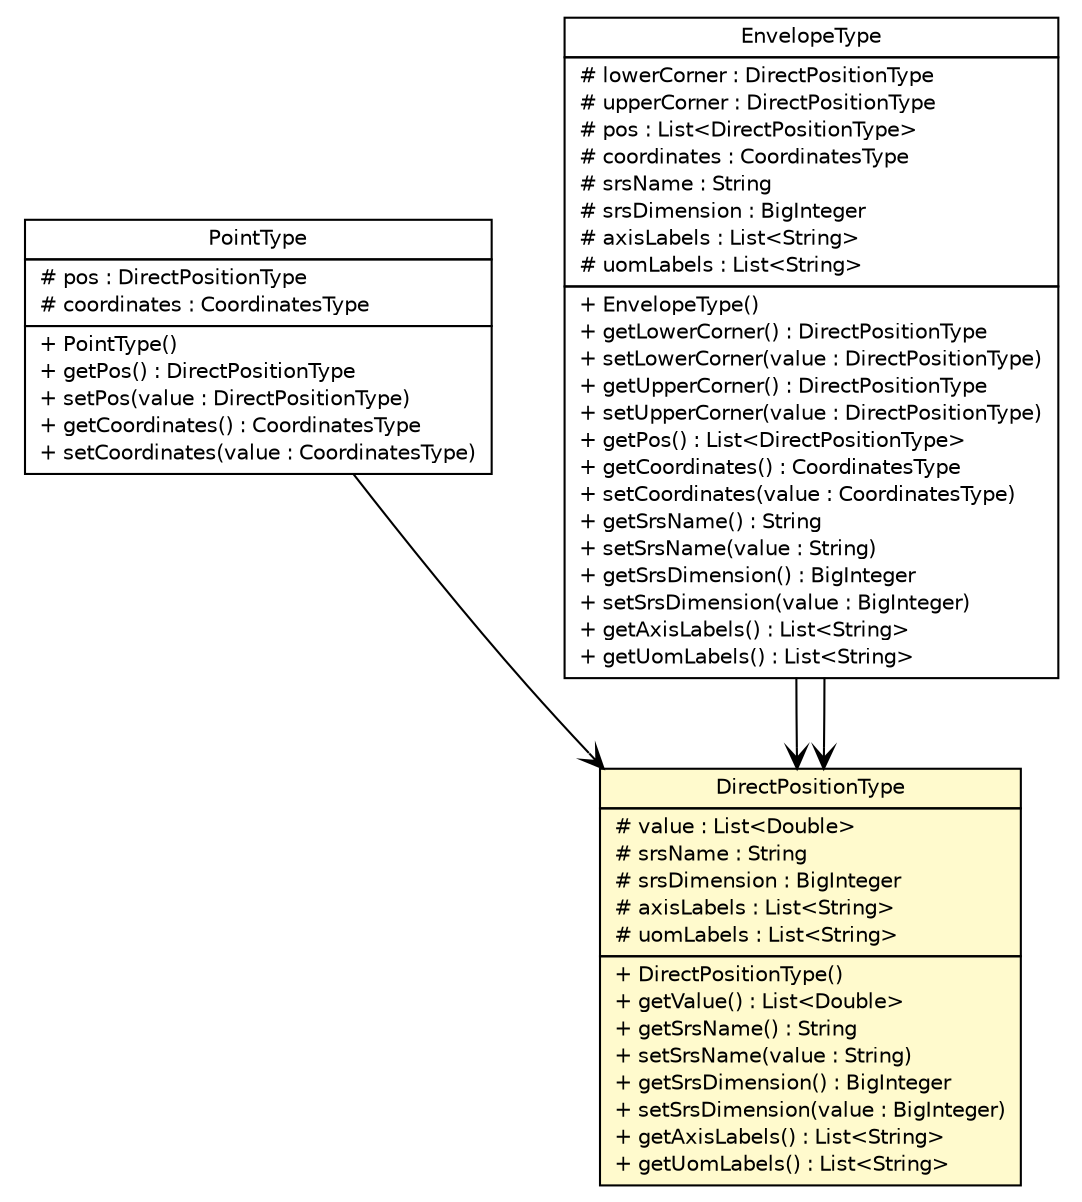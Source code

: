 #!/usr/local/bin/dot
#
# Class diagram 
# Generated by UMLGraph version R5_6-24-gf6e263 (http://www.umlgraph.org/)
#

digraph G {
	edge [fontname="Helvetica",fontsize=10,labelfontname="Helvetica",labelfontsize=10];
	node [fontname="Helvetica",fontsize=10,shape=plaintext];
	nodesep=0.25;
	ranksep=0.5;
	// nl.b3p.topnl.top250nl.PointType
	c13901 [label=<<table title="nl.b3p.topnl.top250nl.PointType" border="0" cellborder="1" cellspacing="0" cellpadding="2" port="p" href="./PointType.html">
		<tr><td><table border="0" cellspacing="0" cellpadding="1">
<tr><td align="center" balign="center"> PointType </td></tr>
		</table></td></tr>
		<tr><td><table border="0" cellspacing="0" cellpadding="1">
<tr><td align="left" balign="left"> # pos : DirectPositionType </td></tr>
<tr><td align="left" balign="left"> # coordinates : CoordinatesType </td></tr>
		</table></td></tr>
		<tr><td><table border="0" cellspacing="0" cellpadding="1">
<tr><td align="left" balign="left"> + PointType() </td></tr>
<tr><td align="left" balign="left"> + getPos() : DirectPositionType </td></tr>
<tr><td align="left" balign="left"> + setPos(value : DirectPositionType) </td></tr>
<tr><td align="left" balign="left"> + getCoordinates() : CoordinatesType </td></tr>
<tr><td align="left" balign="left"> + setCoordinates(value : CoordinatesType) </td></tr>
		</table></td></tr>
		</table>>, URL="./PointType.html", fontname="Helvetica", fontcolor="black", fontsize=10.0];
	// nl.b3p.topnl.top250nl.EnvelopeType
	c13922 [label=<<table title="nl.b3p.topnl.top250nl.EnvelopeType" border="0" cellborder="1" cellspacing="0" cellpadding="2" port="p" href="./EnvelopeType.html">
		<tr><td><table border="0" cellspacing="0" cellpadding="1">
<tr><td align="center" balign="center"> EnvelopeType </td></tr>
		</table></td></tr>
		<tr><td><table border="0" cellspacing="0" cellpadding="1">
<tr><td align="left" balign="left"> # lowerCorner : DirectPositionType </td></tr>
<tr><td align="left" balign="left"> # upperCorner : DirectPositionType </td></tr>
<tr><td align="left" balign="left"> # pos : List&lt;DirectPositionType&gt; </td></tr>
<tr><td align="left" balign="left"> # coordinates : CoordinatesType </td></tr>
<tr><td align="left" balign="left"> # srsName : String </td></tr>
<tr><td align="left" balign="left"> # srsDimension : BigInteger </td></tr>
<tr><td align="left" balign="left"> # axisLabels : List&lt;String&gt; </td></tr>
<tr><td align="left" balign="left"> # uomLabels : List&lt;String&gt; </td></tr>
		</table></td></tr>
		<tr><td><table border="0" cellspacing="0" cellpadding="1">
<tr><td align="left" balign="left"> + EnvelopeType() </td></tr>
<tr><td align="left" balign="left"> + getLowerCorner() : DirectPositionType </td></tr>
<tr><td align="left" balign="left"> + setLowerCorner(value : DirectPositionType) </td></tr>
<tr><td align="left" balign="left"> + getUpperCorner() : DirectPositionType </td></tr>
<tr><td align="left" balign="left"> + setUpperCorner(value : DirectPositionType) </td></tr>
<tr><td align="left" balign="left"> + getPos() : List&lt;DirectPositionType&gt; </td></tr>
<tr><td align="left" balign="left"> + getCoordinates() : CoordinatesType </td></tr>
<tr><td align="left" balign="left"> + setCoordinates(value : CoordinatesType) </td></tr>
<tr><td align="left" balign="left"> + getSrsName() : String </td></tr>
<tr><td align="left" balign="left"> + setSrsName(value : String) </td></tr>
<tr><td align="left" balign="left"> + getSrsDimension() : BigInteger </td></tr>
<tr><td align="left" balign="left"> + setSrsDimension(value : BigInteger) </td></tr>
<tr><td align="left" balign="left"> + getAxisLabels() : List&lt;String&gt; </td></tr>
<tr><td align="left" balign="left"> + getUomLabels() : List&lt;String&gt; </td></tr>
		</table></td></tr>
		</table>>, URL="./EnvelopeType.html", fontname="Helvetica", fontcolor="black", fontsize=10.0];
	// nl.b3p.topnl.top250nl.DirectPositionType
	c13937 [label=<<table title="nl.b3p.topnl.top250nl.DirectPositionType" border="0" cellborder="1" cellspacing="0" cellpadding="2" port="p" bgcolor="lemonChiffon" href="./DirectPositionType.html">
		<tr><td><table border="0" cellspacing="0" cellpadding="1">
<tr><td align="center" balign="center"> DirectPositionType </td></tr>
		</table></td></tr>
		<tr><td><table border="0" cellspacing="0" cellpadding="1">
<tr><td align="left" balign="left"> # value : List&lt;Double&gt; </td></tr>
<tr><td align="left" balign="left"> # srsName : String </td></tr>
<tr><td align="left" balign="left"> # srsDimension : BigInteger </td></tr>
<tr><td align="left" balign="left"> # axisLabels : List&lt;String&gt; </td></tr>
<tr><td align="left" balign="left"> # uomLabels : List&lt;String&gt; </td></tr>
		</table></td></tr>
		<tr><td><table border="0" cellspacing="0" cellpadding="1">
<tr><td align="left" balign="left"> + DirectPositionType() </td></tr>
<tr><td align="left" balign="left"> + getValue() : List&lt;Double&gt; </td></tr>
<tr><td align="left" balign="left"> + getSrsName() : String </td></tr>
<tr><td align="left" balign="left"> + setSrsName(value : String) </td></tr>
<tr><td align="left" balign="left"> + getSrsDimension() : BigInteger </td></tr>
<tr><td align="left" balign="left"> + setSrsDimension(value : BigInteger) </td></tr>
<tr><td align="left" balign="left"> + getAxisLabels() : List&lt;String&gt; </td></tr>
<tr><td align="left" balign="left"> + getUomLabels() : List&lt;String&gt; </td></tr>
		</table></td></tr>
		</table>>, URL="./DirectPositionType.html", fontname="Helvetica", fontcolor="black", fontsize=10.0];
	// nl.b3p.topnl.top250nl.PointType NAVASSOC nl.b3p.topnl.top250nl.DirectPositionType
	c13901:p -> c13937:p [taillabel="", label="", headlabel="", fontname="Helvetica", fontcolor="black", fontsize=10.0, color="black", arrowhead=open];
	// nl.b3p.topnl.top250nl.EnvelopeType NAVASSOC nl.b3p.topnl.top250nl.DirectPositionType
	c13922:p -> c13937:p [taillabel="", label="", headlabel="", fontname="Helvetica", fontcolor="black", fontsize=10.0, color="black", arrowhead=open];
	// nl.b3p.topnl.top250nl.EnvelopeType NAVASSOC nl.b3p.topnl.top250nl.DirectPositionType
	c13922:p -> c13937:p [taillabel="", label="", headlabel="", fontname="Helvetica", fontcolor="black", fontsize=10.0, color="black", arrowhead=open];
}

